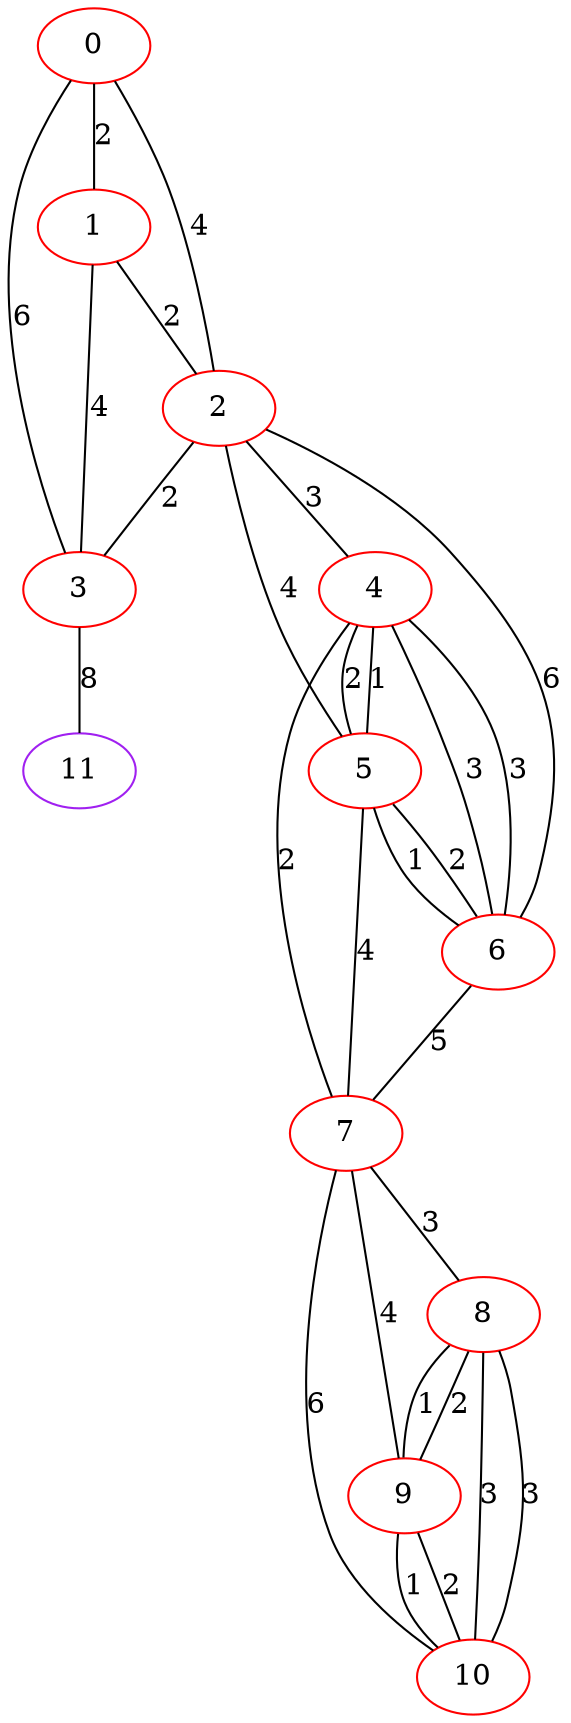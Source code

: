 graph "" {
0 [color=red, weight=1];
1 [color=red, weight=1];
2 [color=red, weight=1];
3 [color=red, weight=1];
4 [color=red, weight=1];
5 [color=red, weight=1];
6 [color=red, weight=1];
7 [color=red, weight=1];
8 [color=red, weight=1];
9 [color=red, weight=1];
10 [color=red, weight=1];
11 [color=purple, weight=4];
0 -- 1  [key=0, label=2];
0 -- 2  [key=0, label=4];
0 -- 3  [key=0, label=6];
1 -- 2  [key=0, label=2];
1 -- 3  [key=0, label=4];
2 -- 3  [key=0, label=2];
2 -- 4  [key=0, label=3];
2 -- 5  [key=0, label=4];
2 -- 6  [key=0, label=6];
3 -- 11  [key=0, label=8];
4 -- 5  [key=0, label=2];
4 -- 5  [key=1, label=1];
4 -- 6  [key=0, label=3];
4 -- 6  [key=1, label=3];
4 -- 7  [key=0, label=2];
5 -- 6  [key=0, label=1];
5 -- 6  [key=1, label=2];
5 -- 7  [key=0, label=4];
6 -- 7  [key=0, label=5];
7 -- 8  [key=0, label=3];
7 -- 9  [key=0, label=4];
7 -- 10  [key=0, label=6];
8 -- 9  [key=0, label=1];
8 -- 9  [key=1, label=2];
8 -- 10  [key=0, label=3];
8 -- 10  [key=1, label=3];
9 -- 10  [key=0, label=2];
9 -- 10  [key=1, label=1];
}
